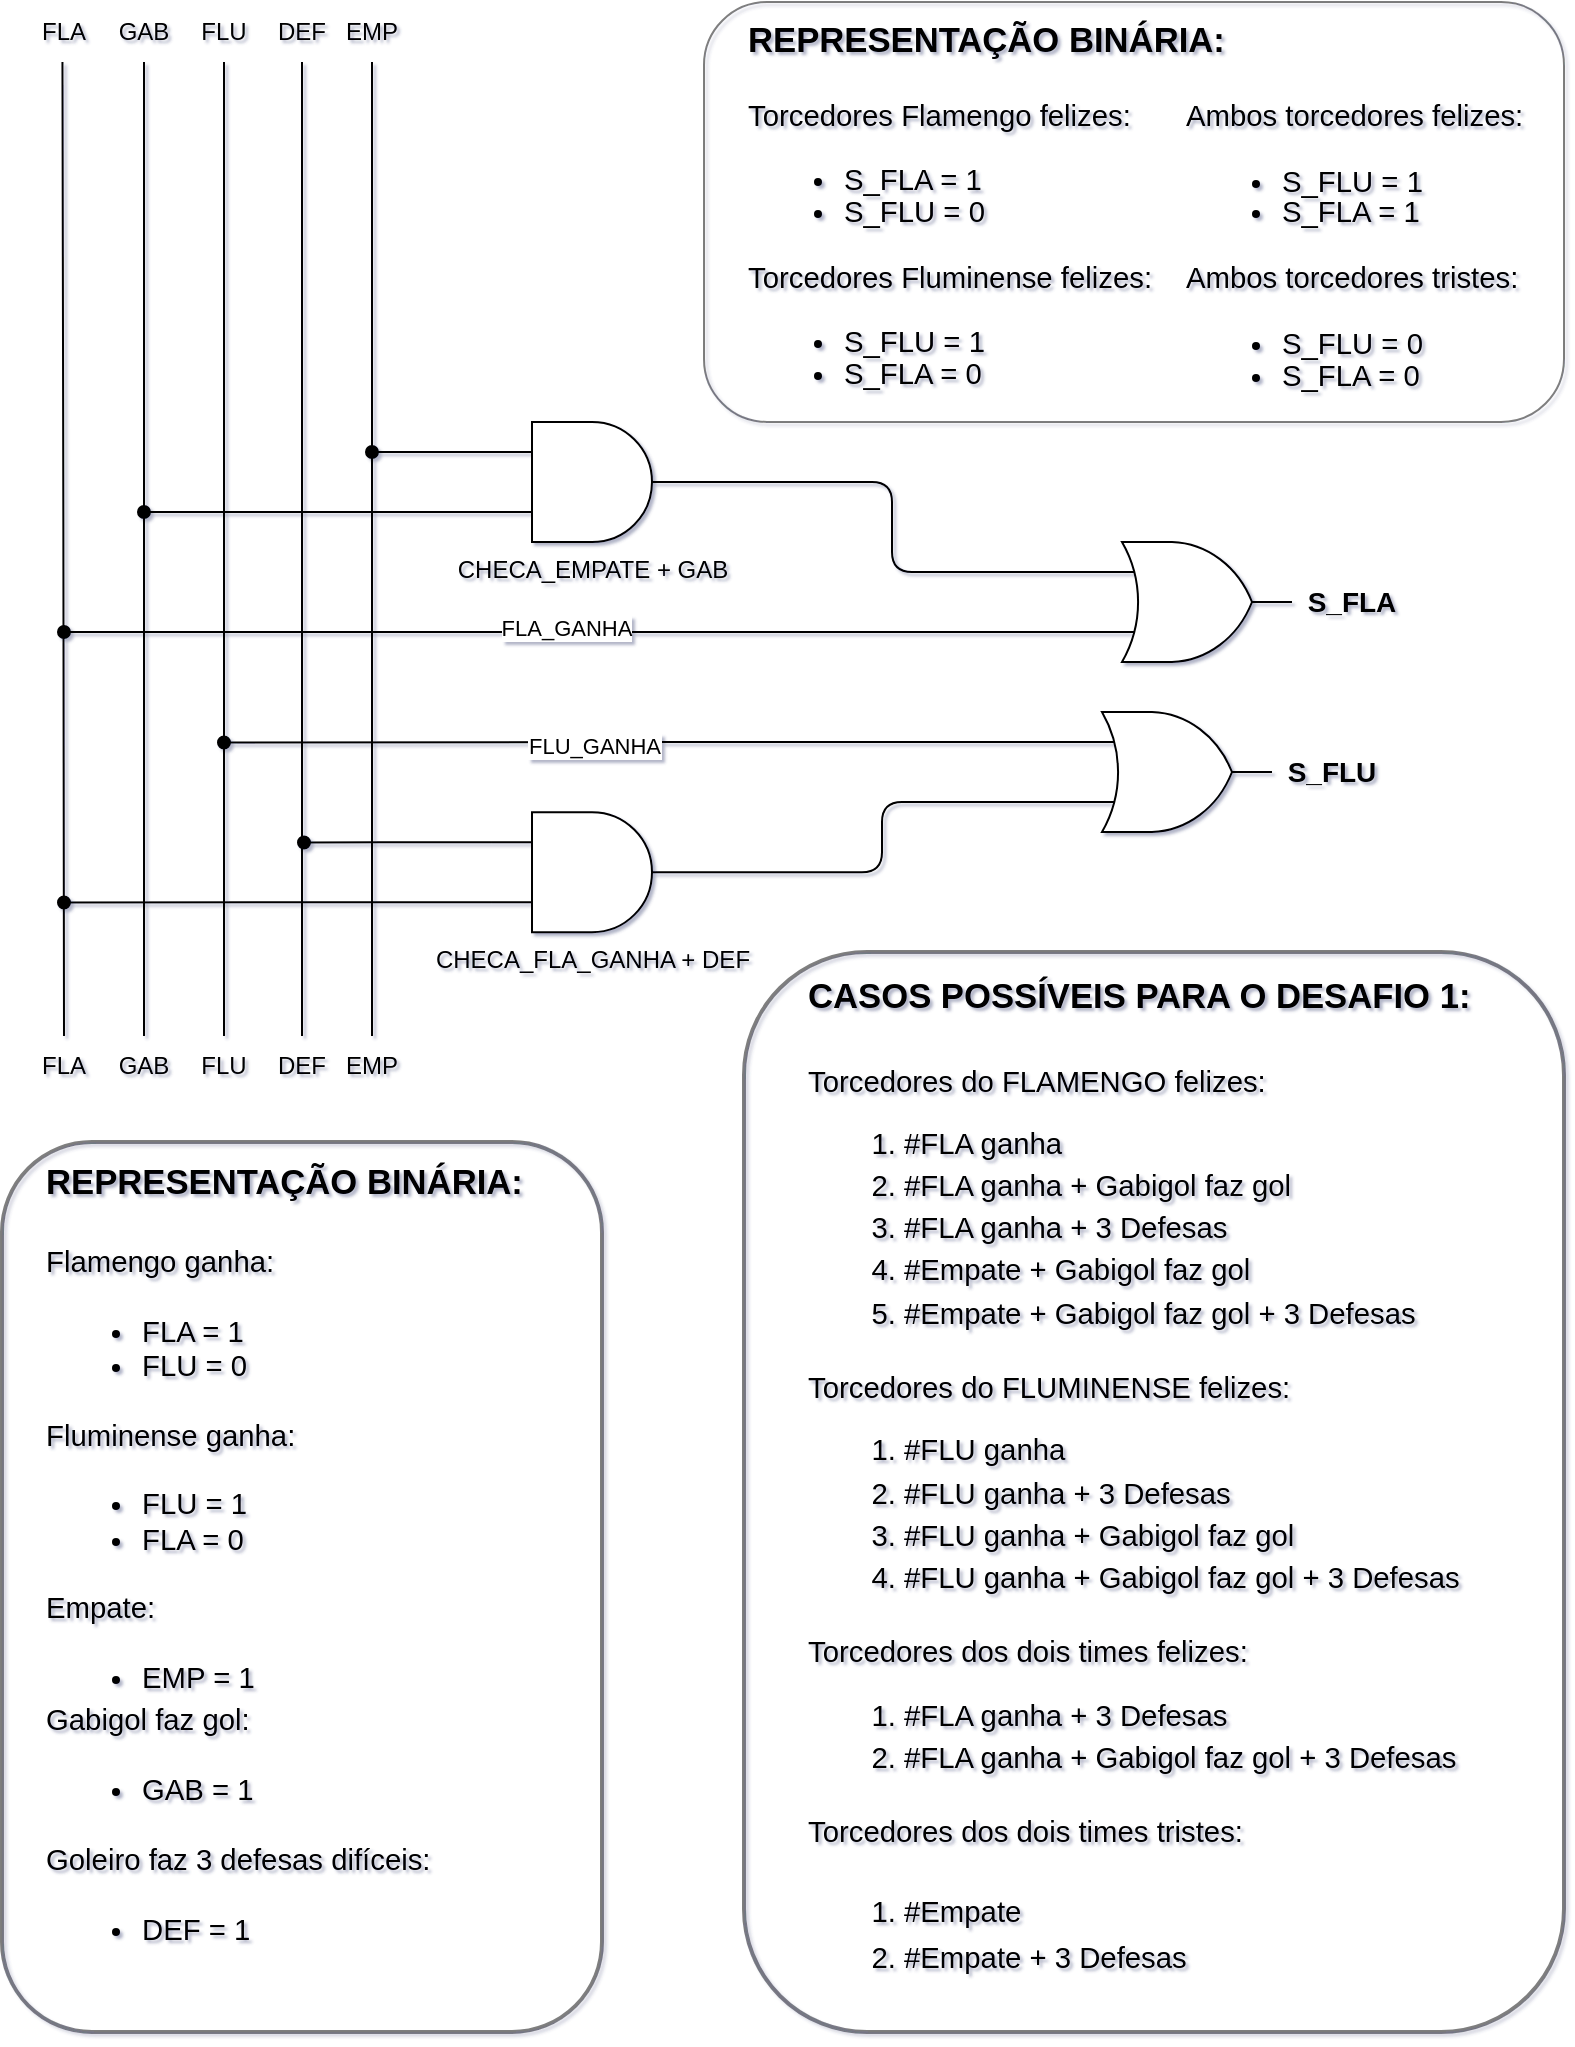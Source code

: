 <mxfile version="24.2.0" type="google">
  <diagram name="Página-1" id="7ogZM03AZeKMfadvvvwa">
    <mxGraphModel grid="1" page="1" gridSize="10" guides="1" tooltips="1" connect="1" arrows="1" fold="1" pageScale="1" pageWidth="827" pageHeight="1169" background="none" math="0" shadow="1">
      <root>
        <mxCell id="0" />
        <mxCell id="1" parent="0" />
        <mxCell id="B9qtQq5T444P4j3lDMwM-16" style="edgeStyle=orthogonalEdgeStyle;rounded=1;orthogonalLoop=1;jettySize=auto;html=1;exitX=0.5;exitY=1;exitDx=0;exitDy=0;entryX=0.5;entryY=0;entryDx=0;entryDy=0;endArrow=none;endFill=0;" edge="1" parent="1" target="B9qtQq5T444P4j3lDMwM-31">
          <mxGeometry relative="1" as="geometry">
            <mxPoint x="-770.77" y="1053" as="targetPoint" />
            <mxPoint x="-770.77" y="113" as="sourcePoint" />
          </mxGeometry>
        </mxCell>
        <mxCell id="B9qtQq5T444P4j3lDMwM-1" value="FLA" style="text;html=1;align=center;verticalAlign=middle;whiteSpace=wrap;rounded=1;" vertex="1" parent="1">
          <mxGeometry x="-800" y="83" width="60" height="30" as="geometry" />
        </mxCell>
        <mxCell id="B9qtQq5T444P4j3lDMwM-17" style="edgeStyle=orthogonalEdgeStyle;rounded=1;orthogonalLoop=1;jettySize=auto;html=1;exitX=0.5;exitY=1;exitDx=0;exitDy=0;entryX=0.5;entryY=0;entryDx=0;entryDy=0;endArrow=none;endFill=0;" edge="1" parent="1" source="B9qtQq5T444P4j3lDMwM-2" target="B9qtQq5T444P4j3lDMwM-32">
          <mxGeometry relative="1" as="geometry">
            <mxPoint x="-690" y="1023" as="targetPoint" />
          </mxGeometry>
        </mxCell>
        <mxCell id="B9qtQq5T444P4j3lDMwM-2" value="FLU" style="text;html=1;align=center;verticalAlign=middle;whiteSpace=wrap;rounded=1;" vertex="1" parent="1">
          <mxGeometry x="-720" y="83" width="60" height="30" as="geometry" />
        </mxCell>
        <mxCell id="B9qtQq5T444P4j3lDMwM-3" value="&lt;b&gt;&lt;font style=&quot;font-size: 14px;&quot;&gt;S_FLA&lt;/font&gt;&lt;/b&gt;" style="text;html=1;align=center;verticalAlign=middle;whiteSpace=wrap;rounded=1;" vertex="1" parent="1">
          <mxGeometry x="-156" y="368" width="60" height="30" as="geometry" />
        </mxCell>
        <mxCell id="B9qtQq5T444P4j3lDMwM-4" value="&lt;b&gt;&lt;font style=&quot;font-size: 14px;&quot;&gt;S_FLU&lt;/font&gt;&lt;/b&gt;" style="text;html=1;align=center;verticalAlign=middle;whiteSpace=wrap;rounded=1;" vertex="1" parent="1">
          <mxGeometry x="-166" y="453" width="60" height="30" as="geometry" />
        </mxCell>
        <mxCell id="B9qtQq5T444P4j3lDMwM-12" style="edgeStyle=orthogonalEdgeStyle;rounded=1;orthogonalLoop=1;jettySize=auto;html=1;exitX=0.5;exitY=1;exitDx=0;exitDy=0;entryX=0.5;entryY=0;entryDx=0;entryDy=0;endArrow=none;endFill=0;" edge="1" parent="1" source="B9qtQq5T444P4j3lDMwM-5" target="B9qtQq5T444P4j3lDMwM-33">
          <mxGeometry relative="1" as="geometry">
            <mxPoint x="-730" y="1023" as="targetPoint" />
          </mxGeometry>
        </mxCell>
        <mxCell id="B9qtQq5T444P4j3lDMwM-5" value="GAB" style="text;html=1;align=center;verticalAlign=middle;whiteSpace=wrap;rounded=1;" vertex="1" parent="1">
          <mxGeometry x="-760" y="83" width="60" height="30" as="geometry" />
        </mxCell>
        <mxCell id="B9qtQq5T444P4j3lDMwM-18" style="edgeStyle=orthogonalEdgeStyle;rounded=1;orthogonalLoop=1;jettySize=auto;html=1;exitX=0.5;exitY=1;exitDx=0;exitDy=0;entryX=0.5;entryY=0;entryDx=0;entryDy=0;endArrow=none;endFill=0;" edge="1" parent="1" source="B9qtQq5T444P4j3lDMwM-6" target="B9qtQq5T444P4j3lDMwM-34">
          <mxGeometry relative="1" as="geometry">
            <mxPoint x="-651" y="1023" as="targetPoint" />
          </mxGeometry>
        </mxCell>
        <mxCell id="B9qtQq5T444P4j3lDMwM-6" value="DEF" style="text;html=1;align=center;verticalAlign=middle;whiteSpace=wrap;rounded=1;" vertex="1" parent="1">
          <mxGeometry x="-681" y="83" width="60" height="30" as="geometry" />
        </mxCell>
        <mxCell id="B9qtQq5T444P4j3lDMwM-8" value="&lt;h1 style=&quot;margin-top: 0px; line-height: 90%; padding-left: 20px;&quot;&gt;&lt;span id=&quot;docs-internal-guid-733098d0-7fff-f6c7-5be4-7a9e29a1f5f7&quot; style=&quot;font-weight:normal;&quot;&gt;&lt;p style=&quot;line-height: 90%; margin-top: 0pt; margin-bottom: 10pt;&quot; dir=&quot;ltr&quot;&gt;&lt;span style=&quot;font-size: 13pt; font-family: Arial, sans-serif; background-color: transparent; font-weight: 700; font-variant-numeric: normal; font-variant-east-asian: normal; font-variant-alternates: normal; font-variant-position: normal; vertical-align: baseline; white-space-collapse: preserve;&quot;&gt;REPRESENTAÇÃO BINÁRIA:&lt;/span&gt;&lt;span style=&quot;font-size: 11pt; font-family: Arial, sans-serif; background-color: transparent; font-variant-numeric: normal; font-variant-east-asian: normal; font-variant-alternates: normal; font-variant-position: normal; vertical-align: baseline; white-space-collapse: preserve;&quot;&gt;&lt;br&gt;&lt;/span&gt;&lt;/p&gt;&lt;p style=&quot;line-height: 90%; margin-top: 0pt; margin-bottom: 10pt;&quot; dir=&quot;ltr&quot;&gt;&lt;span style=&quot;font-size: 11pt; font-family: Arial, sans-serif; background-color: transparent; font-variant-numeric: normal; font-variant-east-asian: normal; font-variant-alternates: normal; font-variant-position: normal; vertical-align: baseline; white-space-collapse: preserve;&quot;&gt;Flamengo ganha:&lt;/span&gt;&lt;/p&gt;&lt;ul style=&quot;margin-top: 0px; margin-bottom: 0px; padding-inline-start: 48px; line-height: 90%;&quot;&gt;&lt;li aria-level=&quot;1&quot; style=&quot;list-style-type: disc; font-size: 11pt; font-family: Arial, sans-serif; background-color: transparent; font-variant-numeric: normal; font-variant-east-asian: normal; font-variant-alternates: normal; font-variant-position: normal; vertical-align: baseline; white-space: pre;&quot; dir=&quot;ltr&quot;&gt;&lt;p role=&quot;presentation&quot; style=&quot;line-height: 90%; margin-top: 0pt; margin-bottom: 0pt;&quot; dir=&quot;ltr&quot;&gt;&lt;span style=&quot;font-size: 11pt; background-color: transparent; font-variant-numeric: normal; font-variant-east-asian: normal; font-variant-alternates: normal; font-variant-position: normal; vertical-align: baseline; text-wrap: wrap;&quot;&gt;FLA = 1&lt;/span&gt;&lt;/p&gt;&lt;/li&gt;&lt;li aria-level=&quot;1&quot; style=&quot;list-style-type: disc; font-size: 11pt; font-family: Arial, sans-serif; background-color: transparent; font-variant-numeric: normal; font-variant-east-asian: normal; font-variant-alternates: normal; font-variant-position: normal; vertical-align: baseline; white-space: pre;&quot; dir=&quot;ltr&quot;&gt;&lt;p role=&quot;presentation&quot; style=&quot;line-height: 90%; margin-top: 0pt; margin-bottom: 10pt;&quot; dir=&quot;ltr&quot;&gt;&lt;span style=&quot;font-size: 11pt; background-color: transparent; font-variant-numeric: normal; font-variant-east-asian: normal; font-variant-alternates: normal; font-variant-position: normal; vertical-align: baseline; text-wrap: wrap;&quot;&gt;FLU = 0&lt;/span&gt;&lt;/p&gt;&lt;/li&gt;&lt;/ul&gt;&lt;p style=&quot;line-height: 90%; margin-top: 0pt; margin-bottom: 10pt;&quot; dir=&quot;ltr&quot;&gt;&lt;span style=&quot;font-size: 11pt; font-family: Arial, sans-serif; background-color: transparent; font-variant-numeric: normal; font-variant-east-asian: normal; font-variant-alternates: normal; font-variant-position: normal; vertical-align: baseline; white-space-collapse: preserve;&quot;&gt;Fluminense ganha:&lt;/span&gt;&lt;/p&gt;&lt;ul style=&quot;margin-top: 0px; margin-bottom: 0px; padding-inline-start: 48px; line-height: 90%;&quot;&gt;&lt;li aria-level=&quot;1&quot; style=&quot;list-style-type: disc; font-size: 11pt; font-family: Arial, sans-serif; background-color: transparent; font-variant-numeric: normal; font-variant-east-asian: normal; font-variant-alternates: normal; font-variant-position: normal; vertical-align: baseline; white-space: pre;&quot; dir=&quot;ltr&quot;&gt;&lt;p role=&quot;presentation&quot; style=&quot;line-height: 90%; margin-top: 0pt; margin-bottom: 0pt;&quot; dir=&quot;ltr&quot;&gt;&lt;span style=&quot;font-size: 11pt; background-color: transparent; font-variant-numeric: normal; font-variant-east-asian: normal; font-variant-alternates: normal; font-variant-position: normal; vertical-align: baseline; text-wrap: wrap;&quot;&gt;FLU = 1&lt;/span&gt;&lt;/p&gt;&lt;/li&gt;&lt;li aria-level=&quot;1&quot; style=&quot;list-style-type: disc; font-size: 11pt; font-family: Arial, sans-serif; background-color: transparent; font-variant-numeric: normal; font-variant-east-asian: normal; font-variant-alternates: normal; font-variant-position: normal; vertical-align: baseline; white-space: pre;&quot; dir=&quot;ltr&quot;&gt;&lt;p role=&quot;presentation&quot; style=&quot;line-height: 90%; margin-top: 0pt; margin-bottom: 10pt;&quot; dir=&quot;ltr&quot;&gt;&lt;span style=&quot;font-size: 11pt; background-color: transparent; font-variant-numeric: normal; font-variant-east-asian: normal; font-variant-alternates: normal; font-variant-position: normal; vertical-align: baseline; text-wrap: wrap;&quot;&gt;FLA = 0&lt;/span&gt;&lt;/p&gt;&lt;/li&gt;&lt;/ul&gt;&lt;p style=&quot;line-height: 90%; margin-top: 0pt; margin-bottom: 10pt;&quot; dir=&quot;ltr&quot;&gt;&lt;span style=&quot;font-size: 11pt; font-family: Arial, sans-serif; background-color: transparent; font-variant-numeric: normal; font-variant-east-asian: normal; font-variant-alternates: normal; font-variant-position: normal; vertical-align: baseline; white-space-collapse: preserve;&quot;&gt;Empate:&lt;/span&gt;&lt;/p&gt;&lt;ul style=&quot;margin-top: 0px; margin-bottom: 0px; padding-inline-start: 48px; line-height: 90%;&quot;&gt;&lt;li aria-level=&quot;1&quot; style=&quot;list-style-type: disc; font-size: 11pt; font-family: Arial, sans-serif; background-color: transparent; font-variant-numeric: normal; font-variant-east-asian: normal; font-variant-alternates: normal; font-variant-position: normal; vertical-align: baseline; white-space: pre;&quot; dir=&quot;ltr&quot;&gt;&lt;p role=&quot;presentation&quot; style=&quot;line-height: 90%; margin-top: 0pt; margin-bottom: 0pt;&quot; dir=&quot;ltr&quot;&gt;&lt;span style=&quot;font-size: 11pt; background-color: transparent; font-variant-numeric: normal; font-variant-east-asian: normal; font-variant-alternates: normal; font-variant-position: normal; vertical-align: baseline; text-wrap: wrap;&quot;&gt;EMP = 1&lt;/span&gt;&lt;/p&gt;&lt;/li&gt;&lt;/ul&gt;&lt;p style=&quot;line-height: 90%; margin-top: 0pt; margin-bottom: 10pt;&quot; dir=&quot;ltr&quot;&gt;&lt;span style=&quot;font-size: 11pt; font-family: Arial, sans-serif; background-color: transparent; font-variant-numeric: normal; font-variant-east-asian: normal; font-variant-alternates: normal; font-variant-position: normal; vertical-align: baseline; white-space-collapse: preserve;&quot;&gt;Gabigol faz gol:&lt;/span&gt;&lt;/p&gt;&lt;ul style=&quot;margin-top: 0px; margin-bottom: 0px; padding-inline-start: 48px; line-height: 90%;&quot;&gt;&lt;li aria-level=&quot;1&quot; style=&quot;list-style-type: disc; font-size: 11pt; font-family: Arial, sans-serif; background-color: transparent; font-variant-numeric: normal; font-variant-east-asian: normal; font-variant-alternates: normal; font-variant-position: normal; vertical-align: baseline; white-space: pre;&quot; dir=&quot;ltr&quot;&gt;&lt;p role=&quot;presentation&quot; style=&quot;line-height: 90%; margin-top: 0pt; margin-bottom: 10pt;&quot; dir=&quot;ltr&quot;&gt;&lt;span style=&quot;font-size: 11pt; background-color: transparent; font-variant-numeric: normal; font-variant-east-asian: normal; font-variant-alternates: normal; font-variant-position: normal; vertical-align: baseline; text-wrap: wrap;&quot;&gt;GAB = 1&lt;/span&gt;&lt;/p&gt;&lt;/li&gt;&lt;/ul&gt;&lt;p style=&quot;line-height: 90%; margin-top: 0pt; margin-bottom: 10pt;&quot; dir=&quot;ltr&quot;&gt;&lt;span style=&quot;font-size: 11pt; font-family: Arial, sans-serif; background-color: transparent; font-variant-numeric: normal; font-variant-east-asian: normal; font-variant-alternates: normal; font-variant-position: normal; vertical-align: baseline; white-space-collapse: preserve;&quot;&gt;Goleiro faz 3 defesas difíceis:&lt;/span&gt;&lt;/p&gt;&lt;ul style=&quot;margin-top: 0px; margin-bottom: 0px; padding-inline-start: 48px; line-height: 90%;&quot;&gt;&lt;li aria-level=&quot;1&quot; style=&quot;list-style-type: disc; font-size: 11pt; font-family: Arial, sans-serif; background-color: transparent; font-variant-numeric: normal; font-variant-east-asian: normal; font-variant-alternates: normal; font-variant-position: normal; vertical-align: baseline; white-space: pre;&quot; dir=&quot;ltr&quot;&gt;&lt;p role=&quot;presentation&quot; style=&quot;line-height: 90%; margin-top: 0pt; margin-bottom: 10pt;&quot; dir=&quot;ltr&quot;&gt;&lt;span style=&quot;font-size: 11pt; background-color: transparent; font-variant-numeric: normal; font-variant-east-asian: normal; font-variant-alternates: normal; font-variant-position: normal; vertical-align: baseline; text-wrap: wrap;&quot;&gt;DEF = 1&lt;/span&gt;&lt;/p&gt;&lt;/li&gt;&lt;/ul&gt;&lt;/span&gt;&lt;/h1&gt;" style="text;html=1;whiteSpace=wrap;overflow=hidden;rounded=1;strokeColor=default;strokeWidth=2;opacity=50;" vertex="1" parent="1">
          <mxGeometry x="-801" y="653" width="300" height="445" as="geometry" />
        </mxCell>
        <mxCell id="B9qtQq5T444P4j3lDMwM-9" value="&lt;h1 style=&quot;margin-top: 0px; line-height: 80%; padding-left: 20px;&quot;&gt;&lt;span style=&quot;font-weight: normal;&quot; id=&quot;docs-internal-guid-733098d0-7fff-f6c7-5be4-7a9e29a1f5f7&quot;&gt;&lt;p style=&quot;line-height: 80%; margin-top: 0pt; margin-bottom: 10pt;&quot; dir=&quot;ltr&quot;&gt;&lt;span style=&quot;font-size: 11pt; font-family: Arial, sans-serif; background-color: transparent; font-variant-numeric: normal; font-variant-east-asian: normal; font-variant-alternates: normal; font-variant-position: normal; vertical-align: baseline; white-space-collapse: preserve;&quot;&gt;&lt;span style=&quot;font-size: 17.333px; font-weight: 700;&quot;&gt;REPRESENTAÇÃO BINÁRIA:&lt;/span&gt;&lt;br&gt;&lt;/span&gt;&lt;/p&gt;&lt;p style=&quot;line-height: 80%; margin-top: 0pt; margin-bottom: 10pt;&quot; dir=&quot;ltr&quot;&gt;&lt;span style=&quot;font-size: 11pt; font-family: Arial, sans-serif; background-color: transparent; font-variant-numeric: normal; font-variant-east-asian: normal; font-variant-alternates: normal; font-variant-position: normal; vertical-align: baseline; white-space-collapse: preserve;&quot;&gt;Torcedores Flamengo felizes:&lt;/span&gt;&lt;/p&gt;&lt;ul style=&quot;margin-top: 0px; margin-bottom: 0px; padding-inline-start: 48px; line-height: 80%;&quot;&gt;&lt;li style=&quot;list-style-type: disc; font-size: 11pt; font-family: Arial, sans-serif; background-color: transparent; font-variant-numeric: normal; font-variant-east-asian: normal; font-variant-alternates: normal; font-variant-position: normal; vertical-align: baseline; white-space: pre;&quot; aria-level=&quot;1&quot; dir=&quot;ltr&quot;&gt;&lt;p style=&quot;line-height: 80%; margin-top: 0pt; margin-bottom: 0pt;&quot; role=&quot;presentation&quot; dir=&quot;ltr&quot;&gt;&lt;span style=&quot;font-size: 11pt; background-color: transparent; font-variant-numeric: normal; font-variant-east-asian: normal; font-variant-alternates: normal; font-variant-position: normal; vertical-align: baseline; text-wrap: wrap;&quot;&gt;S_FLA = 1&lt;/span&gt;&lt;/p&gt;&lt;/li&gt;&lt;li style=&quot;list-style-type: disc; font-size: 11pt; font-family: Arial, sans-serif; background-color: transparent; font-variant-numeric: normal; font-variant-east-asian: normal; font-variant-alternates: normal; font-variant-position: normal; vertical-align: baseline; white-space: pre;&quot; aria-level=&quot;1&quot; dir=&quot;ltr&quot;&gt;&lt;p style=&quot;line-height: 80%; margin-top: 0pt; margin-bottom: 10pt;&quot; role=&quot;presentation&quot; dir=&quot;ltr&quot;&gt;&lt;span style=&quot;font-size: 11pt; background-color: transparent; font-variant-numeric: normal; font-variant-east-asian: normal; font-variant-alternates: normal; font-variant-position: normal; vertical-align: baseline; text-wrap: wrap;&quot;&gt;S_FLU = 0&lt;/span&gt;&lt;/p&gt;&lt;/li&gt;&lt;/ul&gt;&lt;p style=&quot;line-height: 80%; margin-top: 0pt; margin-bottom: 10pt;&quot; dir=&quot;ltr&quot;&gt;&lt;span style=&quot;font-size: 11pt; font-family: Arial, sans-serif; background-color: transparent; font-variant-numeric: normal; font-variant-east-asian: normal; font-variant-alternates: normal; font-variant-position: normal; vertical-align: baseline; white-space-collapse: preserve;&quot;&gt;Torcedores Fluminense felizes:&lt;/span&gt;&lt;/p&gt;&lt;ul style=&quot;margin-top: 0px; margin-bottom: 0px; padding-inline-start: 48px; line-height: 80%;&quot;&gt;&lt;li style=&quot;list-style-type: disc; font-size: 11pt; font-family: Arial, sans-serif; background-color: transparent; font-variant-numeric: normal; font-variant-east-asian: normal; font-variant-alternates: normal; font-variant-position: normal; vertical-align: baseline; white-space: pre;&quot; aria-level=&quot;1&quot; dir=&quot;ltr&quot;&gt;&lt;p style=&quot;line-height: 80%; margin-top: 0pt; margin-bottom: 0pt;&quot; role=&quot;presentation&quot; dir=&quot;ltr&quot;&gt;&lt;span style=&quot;font-size: 11pt; background-color: transparent; font-variant-numeric: normal; font-variant-east-asian: normal; font-variant-alternates: normal; font-variant-position: normal; vertical-align: baseline; text-wrap: wrap;&quot;&gt;S_FLU = 1&lt;/span&gt;&lt;/p&gt;&lt;/li&gt;&lt;li style=&quot;list-style-type: disc; font-size: 11pt; font-family: Arial, sans-serif; background-color: transparent; font-variant-numeric: normal; font-variant-east-asian: normal; font-variant-alternates: normal; font-variant-position: normal; vertical-align: baseline; white-space: pre;&quot; aria-level=&quot;1&quot; dir=&quot;ltr&quot;&gt;&lt;p style=&quot;line-height: 80%; margin-top: 0pt; margin-bottom: 10pt;&quot; role=&quot;presentation&quot; dir=&quot;ltr&quot;&gt;&lt;span style=&quot;font-size: 11pt; background-color: transparent; font-variant-numeric: normal; font-variant-east-asian: normal; font-variant-alternates: normal; font-variant-position: normal; vertical-align: baseline; text-wrap: wrap;&quot;&gt;S_FLA = 0&lt;/span&gt;&lt;/p&gt;&lt;/li&gt;&lt;/ul&gt;&lt;/span&gt;&lt;/h1&gt;" style="text;html=1;whiteSpace=wrap;overflow=hidden;rounded=1;fillColor=none;gradientColor=none;gradientDirection=south;fillStyle=auto;perimeterSpacing=2;strokeColor=default;opacity=50;" vertex="1" parent="1">
          <mxGeometry x="-450" y="83" width="430" height="210" as="geometry" />
        </mxCell>
        <mxCell id="B9qtQq5T444P4j3lDMwM-10" value="&lt;h1 style=&quot;margin-top: 0px; line-height: 19.2px;&quot;&gt;&lt;span style=&quot;font-weight: normal;&quot; id=&quot;docs-internal-guid-733098d0-7fff-f6c7-5be4-7a9e29a1f5f7&quot;&gt;&lt;p style=&quot;line-height: 19.2px; margin-top: 0pt; margin-bottom: 10pt;&quot; dir=&quot;ltr&quot;&gt;&lt;span style=&quot;font-size: 11pt; font-family: Arial, sans-serif; background-color: transparent; font-variant-numeric: normal; font-variant-east-asian: normal; font-variant-alternates: normal; font-variant-position: normal; vertical-align: baseline; white-space-collapse: preserve;&quot;&gt;Ambos torcedores felizes:&lt;/span&gt;&lt;/p&gt;&lt;ul style=&quot;margin-top: 0px; margin-bottom: 0px; padding-inline-start: 48px; line-height: 19.2px;&quot;&gt;&lt;li style=&quot;list-style-type: disc; font-size: 11pt; font-family: Arial, sans-serif; background-color: transparent; font-variant-numeric: normal; font-variant-east-asian: normal; font-variant-alternates: normal; font-variant-position: normal; vertical-align: baseline; white-space: pre;&quot; aria-level=&quot;1&quot; dir=&quot;ltr&quot;&gt;&lt;p style=&quot;line-height: 11.733px; margin-top: 0pt; margin-bottom: 0pt;&quot; role=&quot;presentation&quot; dir=&quot;ltr&quot;&gt;&lt;span style=&quot;font-size: 11pt; background-color: transparent; font-variant-numeric: normal; font-variant-east-asian: normal; font-variant-alternates: normal; font-variant-position: normal; vertical-align: baseline; text-wrap: wrap;&quot;&gt;S_FLU = 1&lt;/span&gt;&lt;/p&gt;&lt;/li&gt;&lt;li style=&quot;list-style-type: disc; font-size: 11pt; font-family: Arial, sans-serif; background-color: transparent; font-variant-numeric: normal; font-variant-east-asian: normal; font-variant-alternates: normal; font-variant-position: normal; vertical-align: baseline; white-space: pre;&quot; aria-level=&quot;1&quot; dir=&quot;ltr&quot;&gt;&lt;p style=&quot;line-height: 11.733px; margin-top: 0pt; margin-bottom: 10pt;&quot; role=&quot;presentation&quot; dir=&quot;ltr&quot;&gt;&lt;span style=&quot;font-size: 11pt; background-color: transparent; font-variant-numeric: normal; font-variant-east-asian: normal; font-variant-alternates: normal; font-variant-position: normal; vertical-align: baseline; text-wrap: wrap;&quot;&gt;S_FLA = 1&lt;/span&gt;&lt;/p&gt;&lt;/li&gt;&lt;/ul&gt;&lt;p style=&quot;line-height: 19.2px; margin-top: 0pt; margin-bottom: 10pt;&quot; dir=&quot;ltr&quot;&gt;&lt;span style=&quot;font-size: 11pt; font-family: Arial, sans-serif; background-color: transparent; font-variant-numeric: normal; font-variant-east-asian: normal; font-variant-alternates: normal; font-variant-position: normal; vertical-align: baseline; white-space-collapse: preserve;&quot;&gt;Ambos torcedores tristes:&lt;/span&gt;&lt;/p&gt;&lt;ul style=&quot;margin-top: 0px; margin-bottom: 0px; padding-inline-start: 48px; line-height: 19.2px;&quot;&gt;&lt;li style=&quot;list-style-type: disc; font-size: 11pt; font-family: Arial, sans-serif; background-color: transparent; font-variant-numeric: normal; font-variant-east-asian: normal; font-variant-alternates: normal; font-variant-position: normal; vertical-align: baseline; white-space: pre;&quot; aria-level=&quot;1&quot; dir=&quot;ltr&quot;&gt;&lt;p style=&quot;line-height: 11.733px; margin-top: 0pt; margin-bottom: 0pt;&quot; role=&quot;presentation&quot; dir=&quot;ltr&quot;&gt;&lt;span style=&quot;font-size: 11pt; background-color: transparent; font-variant-numeric: normal; font-variant-east-asian: normal; font-variant-alternates: normal; font-variant-position: normal; vertical-align: baseline; text-wrap: wrap;&quot;&gt;S_FLU = 0&lt;/span&gt;&lt;/p&gt;&lt;/li&gt;&lt;li style=&quot;list-style-type: disc; font-size: 11pt; font-family: Arial, sans-serif; background-color: transparent; font-variant-numeric: normal; font-variant-east-asian: normal; font-variant-alternates: normal; font-variant-position: normal; vertical-align: baseline; white-space: pre;&quot; aria-level=&quot;1&quot; dir=&quot;ltr&quot;&gt;&lt;p style=&quot;line-height: 11.733px; margin-top: 0pt; margin-bottom: 10pt;&quot; role=&quot;presentation&quot; dir=&quot;ltr&quot;&gt;&lt;span style=&quot;font-size: 11pt; background-color: transparent; font-variant-numeric: normal; font-variant-east-asian: normal; font-variant-alternates: normal; font-variant-position: normal; vertical-align: baseline; text-wrap: wrap;&quot;&gt;S_FLA = 0&lt;/span&gt;&lt;/p&gt;&lt;/li&gt;&lt;/ul&gt;&lt;/span&gt;&lt;/h1&gt;" style="text;html=1;whiteSpace=wrap;overflow=hidden;rounded=1;" vertex="1" parent="1">
          <mxGeometry x="-211" y="120" width="190" height="180" as="geometry" />
        </mxCell>
        <mxCell id="B9qtQq5T444P4j3lDMwM-19" value="&lt;h1 style=&quot;margin-top: 0px; line-height: 110%; padding-left: 30px;&quot;&gt;&lt;span id=&quot;docs-internal-guid-733098d0-7fff-f6c7-5be4-7a9e29a1f5f7&quot; style=&quot;font-weight:normal;&quot;&gt;&lt;p style=&quot;line-height: 110%; margin-top: 0pt; margin-bottom: 10pt;&quot; dir=&quot;ltr&quot;&gt;&lt;span style=&quot;font-size: 13pt; font-family: Arial, sans-serif; background-color: transparent; font-weight: 700; font-style: normal; font-variant: normal; text-decoration: none; vertical-align: baseline; white-space: pre-wrap;&quot;&gt;CASOS POSSÍVEIS PARA O DESAFIO 1:&lt;/span&gt;&lt;/p&gt;&lt;p style=&quot;line-height: 110%; margin-top: 0pt; margin-bottom: 5px;&quot; dir=&quot;ltr&quot;&gt;&lt;span style=&quot;font-size: 11pt; font-family: Arial, sans-serif; background-color: transparent; font-weight: 400; font-style: normal; font-variant: normal; text-decoration: none; vertical-align: baseline; white-space: pre-wrap;&quot;&gt;Torcedores do FLAMENGO felizes:&lt;/span&gt;&lt;/p&gt;&lt;ol style=&quot;margin-top: 0px; margin-bottom: 0px; padding-inline-start: 48px; line-height: 110%;&quot;&gt;&lt;li aria-level=&quot;1&quot; style=&quot;list-style-type: decimal; font-size: 11pt; font-family: Arial, sans-serif; background-color: transparent; font-weight: 400; font-style: normal; font-variant: normal; text-decoration: none; vertical-align: baseline; white-space: pre;&quot; dir=&quot;ltr&quot;&gt;&lt;p role=&quot;presentation&quot; style=&quot;line-height: 110%; margin-top: 0pt; margin-bottom: 0pt;&quot; dir=&quot;ltr&quot;&gt;&lt;span style=&quot;font-size: 11pt; font-family: Arial, sans-serif; background-color: transparent; font-weight: 400; font-style: normal; font-variant: normal; text-decoration: none; vertical-align: baseline; white-space: pre-wrap;&quot;&gt;#FLA ganha&lt;/span&gt;&lt;/p&gt;&lt;/li&gt;&lt;li aria-level=&quot;1&quot; style=&quot;list-style-type: decimal; font-size: 11pt; font-family: Arial, sans-serif; background-color: transparent; font-weight: 400; font-style: normal; font-variant: normal; text-decoration: none; vertical-align: baseline; white-space: pre;&quot; dir=&quot;ltr&quot;&gt;&lt;p role=&quot;presentation&quot; style=&quot;line-height: 110%; margin-top: 0pt; margin-bottom: 0pt;&quot; dir=&quot;ltr&quot;&gt;&lt;span style=&quot;font-size: 11pt; font-family: Arial, sans-serif; background-color: transparent; font-weight: 400; font-style: normal; font-variant: normal; text-decoration: none; vertical-align: baseline; white-space: pre-wrap;&quot;&gt;#FLA ganha + Gabigol faz gol&lt;/span&gt;&lt;/p&gt;&lt;/li&gt;&lt;li aria-level=&quot;1&quot; style=&quot;list-style-type: decimal; font-size: 11pt; font-family: Arial, sans-serif; background-color: transparent; font-weight: 400; font-style: normal; font-variant: normal; text-decoration: none; vertical-align: baseline; white-space: pre;&quot; dir=&quot;ltr&quot;&gt;&lt;p role=&quot;presentation&quot; style=&quot;line-height: 110%; margin-top: 0pt; margin-bottom: 0pt;&quot; dir=&quot;ltr&quot;&gt;&lt;span style=&quot;font-size: 11pt; font-family: Arial, sans-serif; background-color: transparent; font-weight: 400; font-style: normal; font-variant: normal; text-decoration: none; vertical-align: baseline; white-space: pre-wrap;&quot;&gt;#FLA ganha + 3 Defesas&lt;/span&gt;&lt;/p&gt;&lt;/li&gt;&lt;li aria-level=&quot;1&quot; style=&quot;list-style-type: decimal; font-size: 11pt; font-family: Arial, sans-serif; background-color: transparent; font-weight: 400; font-style: normal; font-variant: normal; text-decoration: none; vertical-align: baseline; white-space: pre;&quot; dir=&quot;ltr&quot;&gt;&lt;p role=&quot;presentation&quot; style=&quot;line-height: 110%; margin-top: 0pt; margin-bottom: 0pt;&quot; dir=&quot;ltr&quot;&gt;&lt;span style=&quot;font-size: 11pt; font-family: Arial, sans-serif; background-color: transparent; font-weight: 400; font-style: normal; font-variant: normal; text-decoration: none; vertical-align: baseline; white-space: pre-wrap;&quot;&gt;#Empate + Gabigol faz gol &lt;/span&gt;&lt;/p&gt;&lt;/li&gt;&lt;li aria-level=&quot;1&quot; style=&quot;list-style-type: decimal; font-size: 11pt; font-family: Arial, sans-serif; background-color: transparent; font-weight: 400; font-style: normal; font-variant: normal; text-decoration: none; vertical-align: baseline; white-space: pre;&quot; dir=&quot;ltr&quot;&gt;&lt;p role=&quot;presentation&quot; style=&quot;line-height: 110%; margin-top: 0pt; margin-bottom: 10pt;&quot; dir=&quot;ltr&quot;&gt;&lt;span style=&quot;font-size: 11pt; font-family: Arial, sans-serif; background-color: transparent; font-weight: 400; font-style: normal; font-variant: normal; text-decoration: none; vertical-align: baseline; white-space: pre-wrap;&quot;&gt;#Empate + Gabigol faz gol + 3 Defesas&lt;/span&gt;&lt;/p&gt;&lt;/li&gt;&lt;/ol&gt;&lt;p style=&quot;line-height: 110%; margin-top: 0pt; margin-bottom: 5px;&quot; dir=&quot;ltr&quot;&gt;&lt;span style=&quot;font-size: 11pt; font-family: Arial, sans-serif; background-color: transparent; font-weight: 400; font-style: normal; font-variant: normal; text-decoration: none; vertical-align: baseline; white-space: pre-wrap;&quot;&gt;Torcedores do FLUMINENSE felizes:&lt;/span&gt;&lt;/p&gt;&lt;ol style=&quot;margin-top: 0px; margin-bottom: 0px; padding-inline-start: 48px; line-height: 110%;&quot;&gt;&lt;li aria-level=&quot;1&quot; style=&quot;list-style-type: decimal; font-size: 11pt; font-family: Arial, sans-serif; background-color: transparent; font-weight: 400; font-style: normal; font-variant: normal; text-decoration: none; vertical-align: baseline; white-space: pre;&quot; dir=&quot;ltr&quot;&gt;&lt;p role=&quot;presentation&quot; style=&quot;line-height: 110%; margin-top: 0pt; margin-bottom: 0pt;&quot; dir=&quot;ltr&quot;&gt;&lt;span style=&quot;font-size: 11pt; font-family: Arial, sans-serif; background-color: transparent; font-weight: 400; font-style: normal; font-variant: normal; text-decoration: none; vertical-align: baseline; white-space: pre-wrap;&quot;&gt;#FLU ganha&lt;/span&gt;&lt;/p&gt;&lt;/li&gt;&lt;li aria-level=&quot;1&quot; style=&quot;list-style-type: decimal; font-size: 11pt; font-family: Arial, sans-serif; background-color: transparent; font-weight: 400; font-style: normal; font-variant: normal; text-decoration: none; vertical-align: baseline; white-space: pre;&quot; dir=&quot;ltr&quot;&gt;&lt;p role=&quot;presentation&quot; style=&quot;line-height: 110%; margin-top: 0pt; margin-bottom: 0pt;&quot; dir=&quot;ltr&quot;&gt;&lt;span style=&quot;font-size: 11pt; font-family: Arial, sans-serif; background-color: transparent; font-weight: 400; font-style: normal; font-variant: normal; text-decoration: none; vertical-align: baseline; white-space: pre-wrap;&quot;&gt;#FLU ganha + 3 Defesas&lt;/span&gt;&lt;/p&gt;&lt;/li&gt;&lt;li aria-level=&quot;1&quot; style=&quot;list-style-type: decimal; font-size: 11pt; font-family: Arial, sans-serif; background-color: transparent; font-weight: 400; font-style: normal; font-variant: normal; text-decoration: none; vertical-align: baseline; white-space: pre;&quot; dir=&quot;ltr&quot;&gt;&lt;p role=&quot;presentation&quot; style=&quot;line-height: 110%; margin-top: 0pt; margin-bottom: 0pt;&quot; dir=&quot;ltr&quot;&gt;&lt;span style=&quot;font-size: 11pt; font-family: Arial, sans-serif; background-color: transparent; font-weight: 400; font-style: normal; font-variant: normal; text-decoration: none; vertical-align: baseline; white-space: pre-wrap;&quot;&gt;#FLU ganha + Gabigol faz gol&lt;/span&gt;&lt;/p&gt;&lt;/li&gt;&lt;li aria-level=&quot;1&quot; style=&quot;list-style-type: decimal; font-size: 11pt; font-family: Arial, sans-serif; background-color: transparent; font-weight: 400; font-style: normal; font-variant: normal; text-decoration: none; vertical-align: baseline; white-space: pre;&quot; dir=&quot;ltr&quot;&gt;&lt;p role=&quot;presentation&quot; style=&quot;line-height: 110%; margin-top: 0pt; margin-bottom: 10pt;&quot; dir=&quot;ltr&quot;&gt;&lt;span style=&quot;font-size: 11pt; font-family: Arial, sans-serif; background-color: transparent; font-weight: 400; font-style: normal; font-variant: normal; text-decoration: none; vertical-align: baseline; white-space: pre-wrap;&quot;&gt;#FLU ganha + Gabigol faz gol + 3 Defesas&lt;/span&gt;&lt;/p&gt;&lt;/li&gt;&lt;/ol&gt;&lt;p style=&quot;line-height: 110%; margin-top: 0pt; margin-bottom: 5px;&quot; dir=&quot;ltr&quot;&gt;&lt;span style=&quot;font-size: 11pt; font-family: Arial, sans-serif; background-color: transparent; font-weight: 400; font-style: normal; font-variant: normal; text-decoration: none; vertical-align: baseline; white-space: pre-wrap;&quot;&gt;Torcedores dos dois times felizes:&lt;/span&gt;&lt;/p&gt;&lt;ol style=&quot;margin-top: 0px; margin-bottom: 0px; padding-inline-start: 48px; line-height: 110%;&quot;&gt;&lt;li aria-level=&quot;1&quot; style=&quot;list-style-type: decimal; font-size: 11pt; font-family: Arial, sans-serif; background-color: transparent; font-weight: 400; font-style: normal; font-variant: normal; text-decoration: none; vertical-align: baseline; white-space: pre;&quot; dir=&quot;ltr&quot;&gt;&lt;p role=&quot;presentation&quot; style=&quot;line-height: 110%; margin-top: 0pt; margin-bottom: 0pt;&quot; dir=&quot;ltr&quot;&gt;&lt;span style=&quot;font-size: 11pt; font-family: Arial, sans-serif; background-color: transparent; font-weight: 400; font-style: normal; font-variant: normal; text-decoration: none; vertical-align: baseline; white-space: pre-wrap;&quot;&gt;#FLA ganha + 3 Defesas&lt;/span&gt;&lt;/p&gt;&lt;/li&gt;&lt;li aria-level=&quot;1&quot; style=&quot;list-style-type: decimal; font-size: 11pt; font-family: Arial, sans-serif; background-color: transparent; font-weight: 400; font-style: normal; font-variant: normal; text-decoration: none; vertical-align: baseline; white-space: pre;&quot; dir=&quot;ltr&quot;&gt;&lt;p role=&quot;presentation&quot; style=&quot;line-height: 110%; margin-top: 0pt; margin-bottom: 10pt;&quot; dir=&quot;ltr&quot;&gt;&lt;span style=&quot;font-size: 11pt; font-family: Arial, sans-serif; background-color: transparent; font-weight: 400; font-style: normal; font-variant: normal; text-decoration: none; vertical-align: baseline; white-space: pre-wrap;&quot;&gt;#FLA ganha + Gabigol faz gol + 3 Defesas&lt;/span&gt;&lt;/p&gt;&lt;/li&gt;&lt;/ol&gt;&lt;p style=&quot;line-height: 110%; margin-top: 0pt; margin-bottom: 1px;&quot; dir=&quot;ltr&quot;&gt;&lt;span style=&quot;font-size: 11pt; font-family: Arial, sans-serif; background-color: transparent; font-weight: 400; font-style: normal; font-variant: normal; text-decoration: none; vertical-align: baseline; white-space: pre-wrap;&quot;&gt;Torcedores dos dois times tristes: &lt;/span&gt;&lt;/p&gt;&lt;p style=&quot;line-height: 110%; margin-top: 0pt; margin-bottom: 10pt;&quot; dir=&quot;ltr&quot;&gt;&lt;/p&gt;&lt;ol style=&quot;margin-top: 0px; margin-bottom: 0px; padding-inline-start: 48px; line-height: 110%;&quot;&gt;&lt;li aria-level=&quot;1&quot; style=&quot;list-style-type: decimal; font-size: 11pt; font-family: Arial, sans-serif; background-color: transparent; font-weight: 400; font-style: normal; font-variant: normal; text-decoration: none; vertical-align: baseline; white-space: pre;&quot; dir=&quot;ltr&quot;&gt;&lt;p role=&quot;presentation&quot; style=&quot;line-height: 110%; margin-top: 0pt; margin-bottom: 2px;&quot; dir=&quot;ltr&quot;&gt;&lt;span style=&quot;font-size: 11pt; font-family: Arial, sans-serif; background-color: transparent; font-weight: 400; font-style: normal; font-variant: normal; text-decoration: none; vertical-align: baseline; white-space: pre-wrap;&quot;&gt;#Empate&lt;/span&gt;&lt;/p&gt;&lt;/li&gt;&lt;li aria-level=&quot;1&quot; style=&quot;list-style-type: decimal; font-size: 11pt; font-family: Arial, sans-serif; background-color: transparent; font-weight: 400; font-style: normal; font-variant: normal; text-decoration: none; vertical-align: baseline; white-space: pre;&quot; dir=&quot;ltr&quot;&gt;&lt;p role=&quot;presentation&quot; style=&quot;line-height: 110%; margin-top: 0pt; margin-bottom: 10pt;&quot; dir=&quot;ltr&quot;&gt;&lt;span style=&quot;font-size: 11pt; font-family: Arial, sans-serif; background-color: transparent; font-weight: 400; font-style: normal; font-variant: normal; text-decoration: none; vertical-align: baseline; white-space: pre-wrap;&quot;&gt;#Empate + 3 Defesas&lt;/span&gt;&lt;/p&gt;&lt;/li&gt;&lt;/ol&gt;&lt;/span&gt;&lt;/h1&gt;" style="text;html=1;whiteSpace=wrap;overflow=hidden;rounded=1;strokeColor=default;strokeWidth=2;opacity=50;" vertex="1" parent="1">
          <mxGeometry x="-430" y="558" width="410" height="540" as="geometry" />
        </mxCell>
        <mxCell id="B9qtQq5T444P4j3lDMwM-63" style="edgeStyle=orthogonalEdgeStyle;rounded=1;orthogonalLoop=1;jettySize=auto;html=1;exitX=0;exitY=0.75;exitDx=0;exitDy=0;exitPerimeter=0;endArrow=oval;endFill=1;" edge="1" parent="1" source="B9qtQq5T444P4j3lDMwM-23">
          <mxGeometry relative="1" as="geometry">
            <mxPoint x="-730" y="338" as="targetPoint" />
            <mxPoint x="-560" y="338" as="sourcePoint" />
          </mxGeometry>
        </mxCell>
        <mxCell id="B9qtQq5T444P4j3lDMwM-64" style="edgeStyle=orthogonalEdgeStyle;rounded=1;orthogonalLoop=1;jettySize=auto;html=1;exitX=0;exitY=0.25;exitDx=0;exitDy=0;exitPerimeter=0;endArrow=oval;endFill=1;" edge="1" parent="1" source="B9qtQq5T444P4j3lDMwM-23">
          <mxGeometry relative="1" as="geometry">
            <mxPoint x="-616" y="308" as="targetPoint" />
          </mxGeometry>
        </mxCell>
        <mxCell id="B9qtQq5T444P4j3lDMwM-23" value="CHECA_EMPATE + GAB" style="verticalLabelPosition=bottom;shadow=0;dashed=0;align=center;html=1;verticalAlign=top;shape=mxgraph.electrical.logic_gates.logic_gate;operation=and;numInputs=2;rounded=1;" vertex="1" parent="1">
          <mxGeometry x="-556" y="293" width="100" height="60" as="geometry" />
        </mxCell>
        <mxCell id="B9qtQq5T444P4j3lDMwM-77" style="edgeStyle=orthogonalEdgeStyle;rounded=1;orthogonalLoop=1;jettySize=auto;html=1;exitX=0;exitY=0.25;exitDx=0;exitDy=0;exitPerimeter=0;endArrow=oval;endFill=1;" edge="1" parent="1" source="B9qtQq5T444P4j3lDMwM-30">
          <mxGeometry relative="1" as="geometry">
            <mxPoint x="-650" y="503.221" as="targetPoint" />
            <mxPoint x="-560" y="503.11" as="sourcePoint" />
          </mxGeometry>
        </mxCell>
        <mxCell id="B9qtQq5T444P4j3lDMwM-78" style="edgeStyle=orthogonalEdgeStyle;rounded=1;orthogonalLoop=1;jettySize=auto;html=1;exitX=0;exitY=0.75;exitDx=0;exitDy=0;exitPerimeter=0;endArrow=oval;endFill=1;" edge="1" parent="1" source="B9qtQq5T444P4j3lDMwM-30">
          <mxGeometry relative="1" as="geometry">
            <mxPoint x="-770" y="533.221" as="targetPoint" />
            <mxPoint x="-560" y="533.11" as="sourcePoint" />
          </mxGeometry>
        </mxCell>
        <mxCell id="B9qtQq5T444P4j3lDMwM-30" value="CHECA_FLA_GANHA + DEF" style="verticalLabelPosition=bottom;shadow=0;dashed=0;align=center;html=1;verticalAlign=top;shape=mxgraph.electrical.logic_gates.logic_gate;operation=and;rounded=1;" vertex="1" parent="1">
          <mxGeometry x="-556" y="488.11" width="100" height="60" as="geometry" />
        </mxCell>
        <mxCell id="B9qtQq5T444P4j3lDMwM-31" value="FLA" style="text;html=1;align=center;verticalAlign=middle;whiteSpace=wrap;rounded=1;" vertex="1" parent="1">
          <mxGeometry x="-800" y="600" width="60" height="30" as="geometry" />
        </mxCell>
        <mxCell id="B9qtQq5T444P4j3lDMwM-32" value="FLU" style="text;html=1;align=center;verticalAlign=middle;whiteSpace=wrap;rounded=1;" vertex="1" parent="1">
          <mxGeometry x="-720" y="600" width="60" height="30" as="geometry" />
        </mxCell>
        <mxCell id="B9qtQq5T444P4j3lDMwM-33" value="GAB" style="text;html=1;align=center;verticalAlign=middle;whiteSpace=wrap;rounded=1;" vertex="1" parent="1">
          <mxGeometry x="-760" y="600" width="60" height="30" as="geometry" />
        </mxCell>
        <mxCell id="B9qtQq5T444P4j3lDMwM-34" value="DEF" style="text;html=1;align=center;verticalAlign=middle;whiteSpace=wrap;rounded=1;" vertex="1" parent="1">
          <mxGeometry x="-681" y="600" width="60" height="30" as="geometry" />
        </mxCell>
        <mxCell id="B9qtQq5T444P4j3lDMwM-60" style="edgeStyle=orthogonalEdgeStyle;rounded=1;orthogonalLoop=1;jettySize=auto;html=1;exitX=0.5;exitY=1;exitDx=0;exitDy=0;entryX=0.5;entryY=0;entryDx=0;entryDy=0;endArrow=none;endFill=0;" edge="1" parent="1" source="B9qtQq5T444P4j3lDMwM-61" target="B9qtQq5T444P4j3lDMwM-62">
          <mxGeometry relative="1" as="geometry">
            <mxPoint x="-616" y="1023" as="targetPoint" />
          </mxGeometry>
        </mxCell>
        <mxCell id="B9qtQq5T444P4j3lDMwM-61" value="EMP" style="text;html=1;align=center;verticalAlign=middle;whiteSpace=wrap;rounded=1;" vertex="1" parent="1">
          <mxGeometry x="-646" y="83" width="60" height="30" as="geometry" />
        </mxCell>
        <mxCell id="B9qtQq5T444P4j3lDMwM-62" value="EMP" style="text;html=1;align=center;verticalAlign=middle;whiteSpace=wrap;rounded=1;" vertex="1" parent="1">
          <mxGeometry x="-646" y="600" width="60" height="30" as="geometry" />
        </mxCell>
        <mxCell id="B9qtQq5T444P4j3lDMwM-75" style="edgeStyle=orthogonalEdgeStyle;rounded=1;orthogonalLoop=1;jettySize=auto;html=1;exitX=0;exitY=0.25;exitDx=0;exitDy=0;exitPerimeter=0;endArrow=oval;endFill=1;" edge="1" parent="1" source="B9qtQq5T444P4j3lDMwM-68">
          <mxGeometry relative="1" as="geometry">
            <mxPoint x="-690" y="453.221" as="targetPoint" />
            <mxPoint x="-270" y="453.0" as="sourcePoint" />
          </mxGeometry>
        </mxCell>
        <mxCell id="B9qtQq5T444P4j3lDMwM-76" value="FLU_GANHA" style="edgeLabel;html=1;align=center;verticalAlign=middle;resizable=0;points=[];rounded=1;" vertex="1" connectable="0" parent="B9qtQq5T444P4j3lDMwM-75">
          <mxGeometry x="0.128" y="1" relative="1" as="geometry">
            <mxPoint as="offset" />
          </mxGeometry>
        </mxCell>
        <mxCell id="B9qtQq5T444P4j3lDMwM-68" value="" style="verticalLabelPosition=bottom;shadow=0;dashed=0;align=center;html=1;verticalAlign=top;shape=mxgraph.electrical.logic_gates.logic_gate;operation=or;numInputs=2;rounded=1;" vertex="1" parent="1">
          <mxGeometry x="-266" y="438" width="100" height="60" as="geometry" />
        </mxCell>
        <mxCell id="B9qtQq5T444P4j3lDMwM-74" style="edgeStyle=orthogonalEdgeStyle;rounded=1;orthogonalLoop=1;jettySize=auto;html=1;exitX=1;exitY=0.5;exitDx=0;exitDy=0;exitPerimeter=0;entryX=0;entryY=0.75;entryDx=0;entryDy=0;entryPerimeter=0;endArrow=none;endFill=0;" edge="1" parent="1" source="B9qtQq5T444P4j3lDMwM-30" target="B9qtQq5T444P4j3lDMwM-68">
          <mxGeometry relative="1" as="geometry" />
        </mxCell>
        <mxCell id="7K-WJXPaCWW79EUaWJ7K-3" style="edgeStyle=orthogonalEdgeStyle;rounded=1;orthogonalLoop=1;jettySize=auto;html=1;exitX=0;exitY=0.75;exitDx=0;exitDy=0;exitPerimeter=0;endArrow=oval;endFill=1;" edge="1" parent="1" source="7K-WJXPaCWW79EUaWJ7K-1">
          <mxGeometry relative="1" as="geometry">
            <mxPoint x="-770" y="398" as="targetPoint" />
          </mxGeometry>
        </mxCell>
        <mxCell id="7K-WJXPaCWW79EUaWJ7K-4" value="FLA_GANHA" style="edgeLabel;html=1;align=center;verticalAlign=middle;resizable=0;points=[];rounded=1;" connectable="0" vertex="1" parent="7K-WJXPaCWW79EUaWJ7K-3">
          <mxGeometry x="0.031" y="-3" relative="1" as="geometry">
            <mxPoint x="1" as="offset" />
          </mxGeometry>
        </mxCell>
        <mxCell id="7K-WJXPaCWW79EUaWJ7K-1" value="" style="verticalLabelPosition=bottom;shadow=0;dashed=0;align=center;html=1;verticalAlign=top;shape=mxgraph.electrical.logic_gates.logic_gate;operation=or;numInputs=2;rounded=1;" vertex="1" parent="1">
          <mxGeometry x="-256" y="353" width="100" height="60" as="geometry" />
        </mxCell>
        <mxCell id="7K-WJXPaCWW79EUaWJ7K-2" style="edgeStyle=orthogonalEdgeStyle;rounded=1;orthogonalLoop=1;jettySize=auto;html=1;exitX=0;exitY=0.25;exitDx=0;exitDy=0;exitPerimeter=0;entryX=1;entryY=0.5;entryDx=0;entryDy=0;entryPerimeter=0;endArrow=none;endFill=0;" edge="1" parent="1" source="7K-WJXPaCWW79EUaWJ7K-1" target="B9qtQq5T444P4j3lDMwM-23">
          <mxGeometry relative="1" as="geometry" />
        </mxCell>
      </root>
    </mxGraphModel>
  </diagram>
</mxfile>
